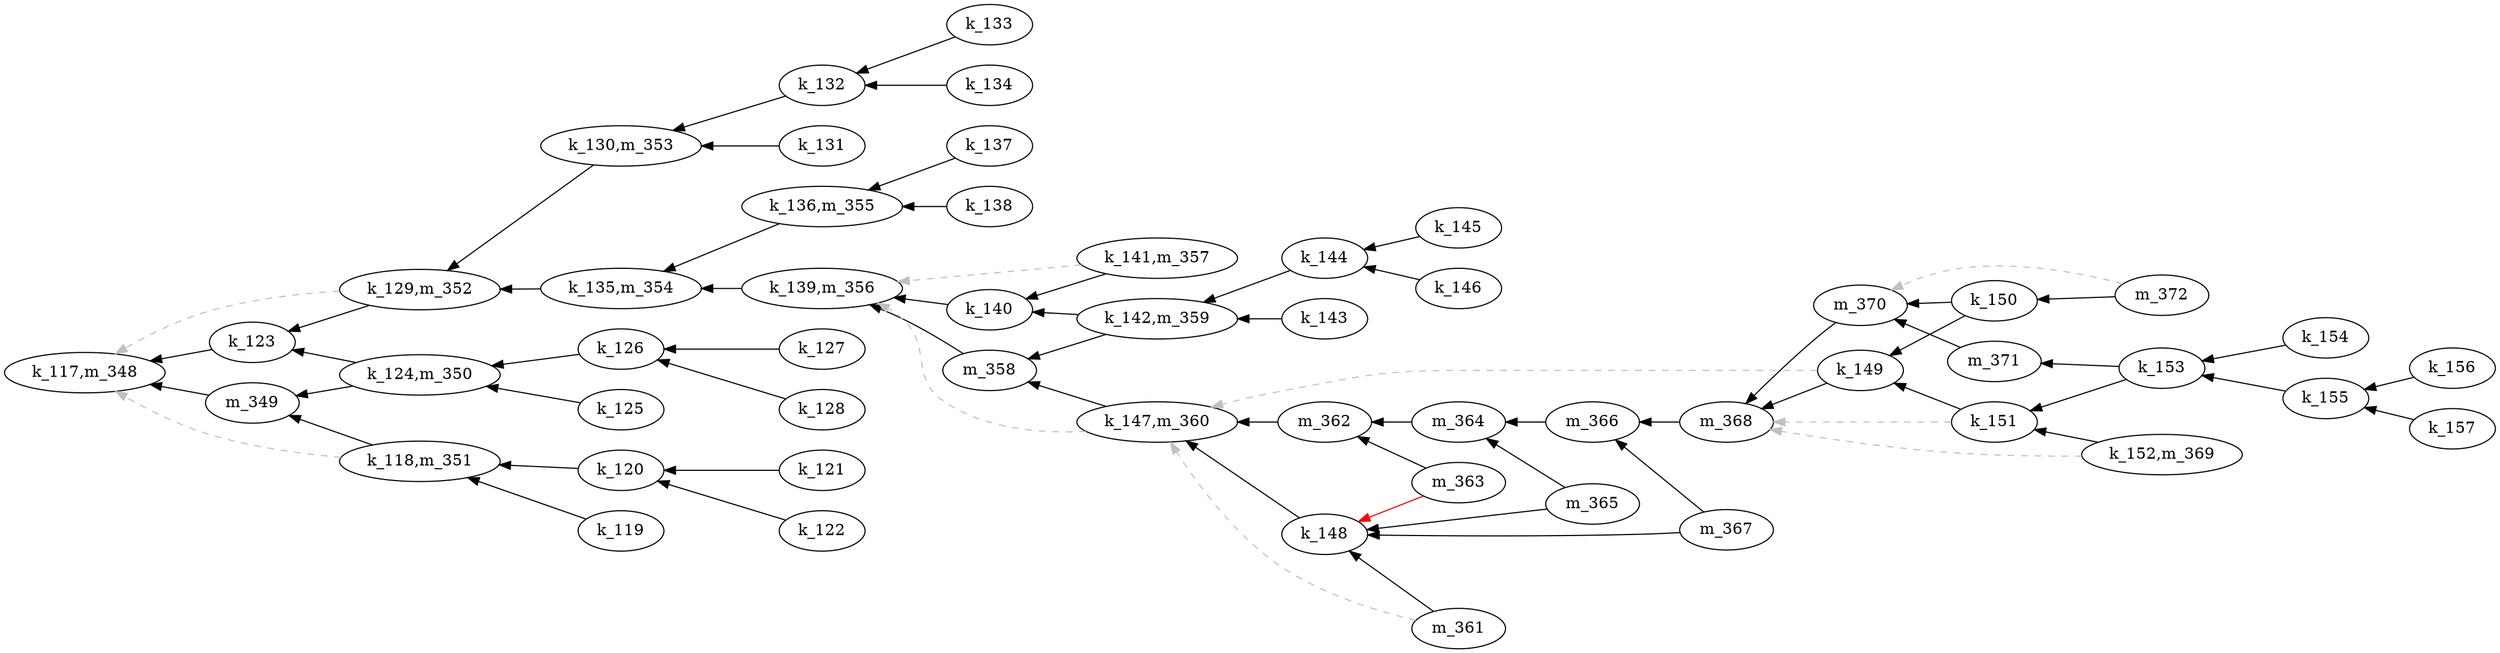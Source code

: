 digraph {

rankdir = RL

"k_121" -> "k_120" [style=filled, color=black];
"k_122" -> "k_120" [style=filled, color=black];
"k_127" -> "k_126" [style=filled, color=black];
"k_128" -> "k_126" [style=filled, color=black];
"k_133" -> "k_132" [style=filled, color=black];
"k_134" -> "k_132" [style=filled, color=black];
"k_145" -> "k_144" [style=filled, color=black];
"k_146" -> "k_144" [style=filled, color=black];
"k_150" -> "k_149" [style=filled, color=black];
"k_151" -> "k_149" [style=filled, color=black];
"k_153" -> "k_151" [style=filled, color=black];
"k_154" -> "k_153" [style=filled, color=black];
"k_155" -> "k_153" [style=filled, color=black];
"k_156" -> "k_155" [style=filled, color=black];
"k_157" -> "k_155" [style=filled, color=black];
"m_363" -> "m_362" [style=filled, color=black];
"m_364" -> "m_362" [style=filled, color=black];
"m_365" -> "m_364" [style=filled, color=black];
"m_366" -> "m_364" [style=filled, color=black];
"m_367" -> "m_366" [style=filled, color=black];
"m_368" -> "m_366" [style=filled, color=black];
"m_370" -> "m_368" [style=filled, color=black];
"m_371" -> "m_370" [style=filled, color=black];
"m_361" -> "k_148" [style=filled, color=black];
"m_365" -> "k_148" [style=filled, color=black];
"m_367" -> "k_148" [style=filled, color=black];
"k_149" -> "m_368" [style=filled, color=black];
"k_150" -> "m_370" [style=filled, color=black];
"m_372" -> "k_150" [style=filled, color=black];
"k_153" -> "m_371" [style=filled, color=black];
"m_363" -> "k_148" [style=filled, color=red];
"k_123" -> "k_117,m_348" [style=filled, color=black];
"m_349" -> "k_117,m_348" [style=filled, color=black];
"k_124,m_350" -> "k_123" [style=filled, color=black];
"k_125" -> "k_124,m_350" [style=filled, color=black];
"k_126" -> "k_124,m_350" [style=filled, color=black];
"k_124,m_350" -> "m_349" [style=filled, color=black];
"k_119" -> "k_118,m_351" [style=filled, color=black];
"k_120" -> "k_118,m_351" [style=filled, color=black];
"k_118,m_351" -> "m_349" [style=filled, color=black];
"k_129,m_352" -> "k_123" [style=filled, color=black];
"k_131" -> "k_130,m_353" [style=filled, color=black];
"k_132" -> "k_130,m_353" [style=filled, color=black];
"k_130,m_353" -> "k_129,m_352" [style=filled, color=black];
"k_135,m_354" -> "k_129,m_352" [style=filled, color=black];
"k_137" -> "k_136,m_355" [style=filled, color=black];
"k_138" -> "k_136,m_355" [style=filled, color=black];
"k_136,m_355" -> "k_135,m_354" [style=filled, color=black];
"k_140" -> "k_139,m_356" [style=filled, color=black];
"m_358" -> "k_139,m_356" [style=filled, color=black];
"k_139,m_356" -> "k_135,m_354" [style=filled, color=black];
"k_141,m_357" -> "k_140" [style=filled, color=black];
"k_142,m_359" -> "k_140" [style=filled, color=black];
"k_143" -> "k_142,m_359" [style=filled, color=black];
"k_144" -> "k_142,m_359" [style=filled, color=black];
"k_142,m_359" -> "m_358" [style=filled, color=black];
"k_148" -> "k_147,m_360" [style=filled, color=black];
"k_147,m_360" -> "m_358" [style=filled, color=black];
"m_362" -> "k_147,m_360" [style=filled, color=black];
"k_152,m_369" -> "k_151" [style=filled, color=black];
"k_151" -> "m_368" [style=dashed, color=grey];
"m_361" -> "k_147,m_360" [style=dashed, color=grey];
"m_372" -> "m_370" [style=dashed, color=grey];
"k_149" -> "k_147,m_360" [style=dashed, color=grey];
"k_118,m_351" -> "k_117,m_348" [style=dashed, color=grey];
"k_129,m_352" -> "k_117,m_348" [style=dashed, color=grey];
"k_141,m_357" -> "k_139,m_356" [style=dashed, color=grey];
"k_147,m_360" -> "k_139,m_356" [style=dashed, color=grey];
"k_152,m_369" -> "m_368" [style=dashed, color=grey];
}
